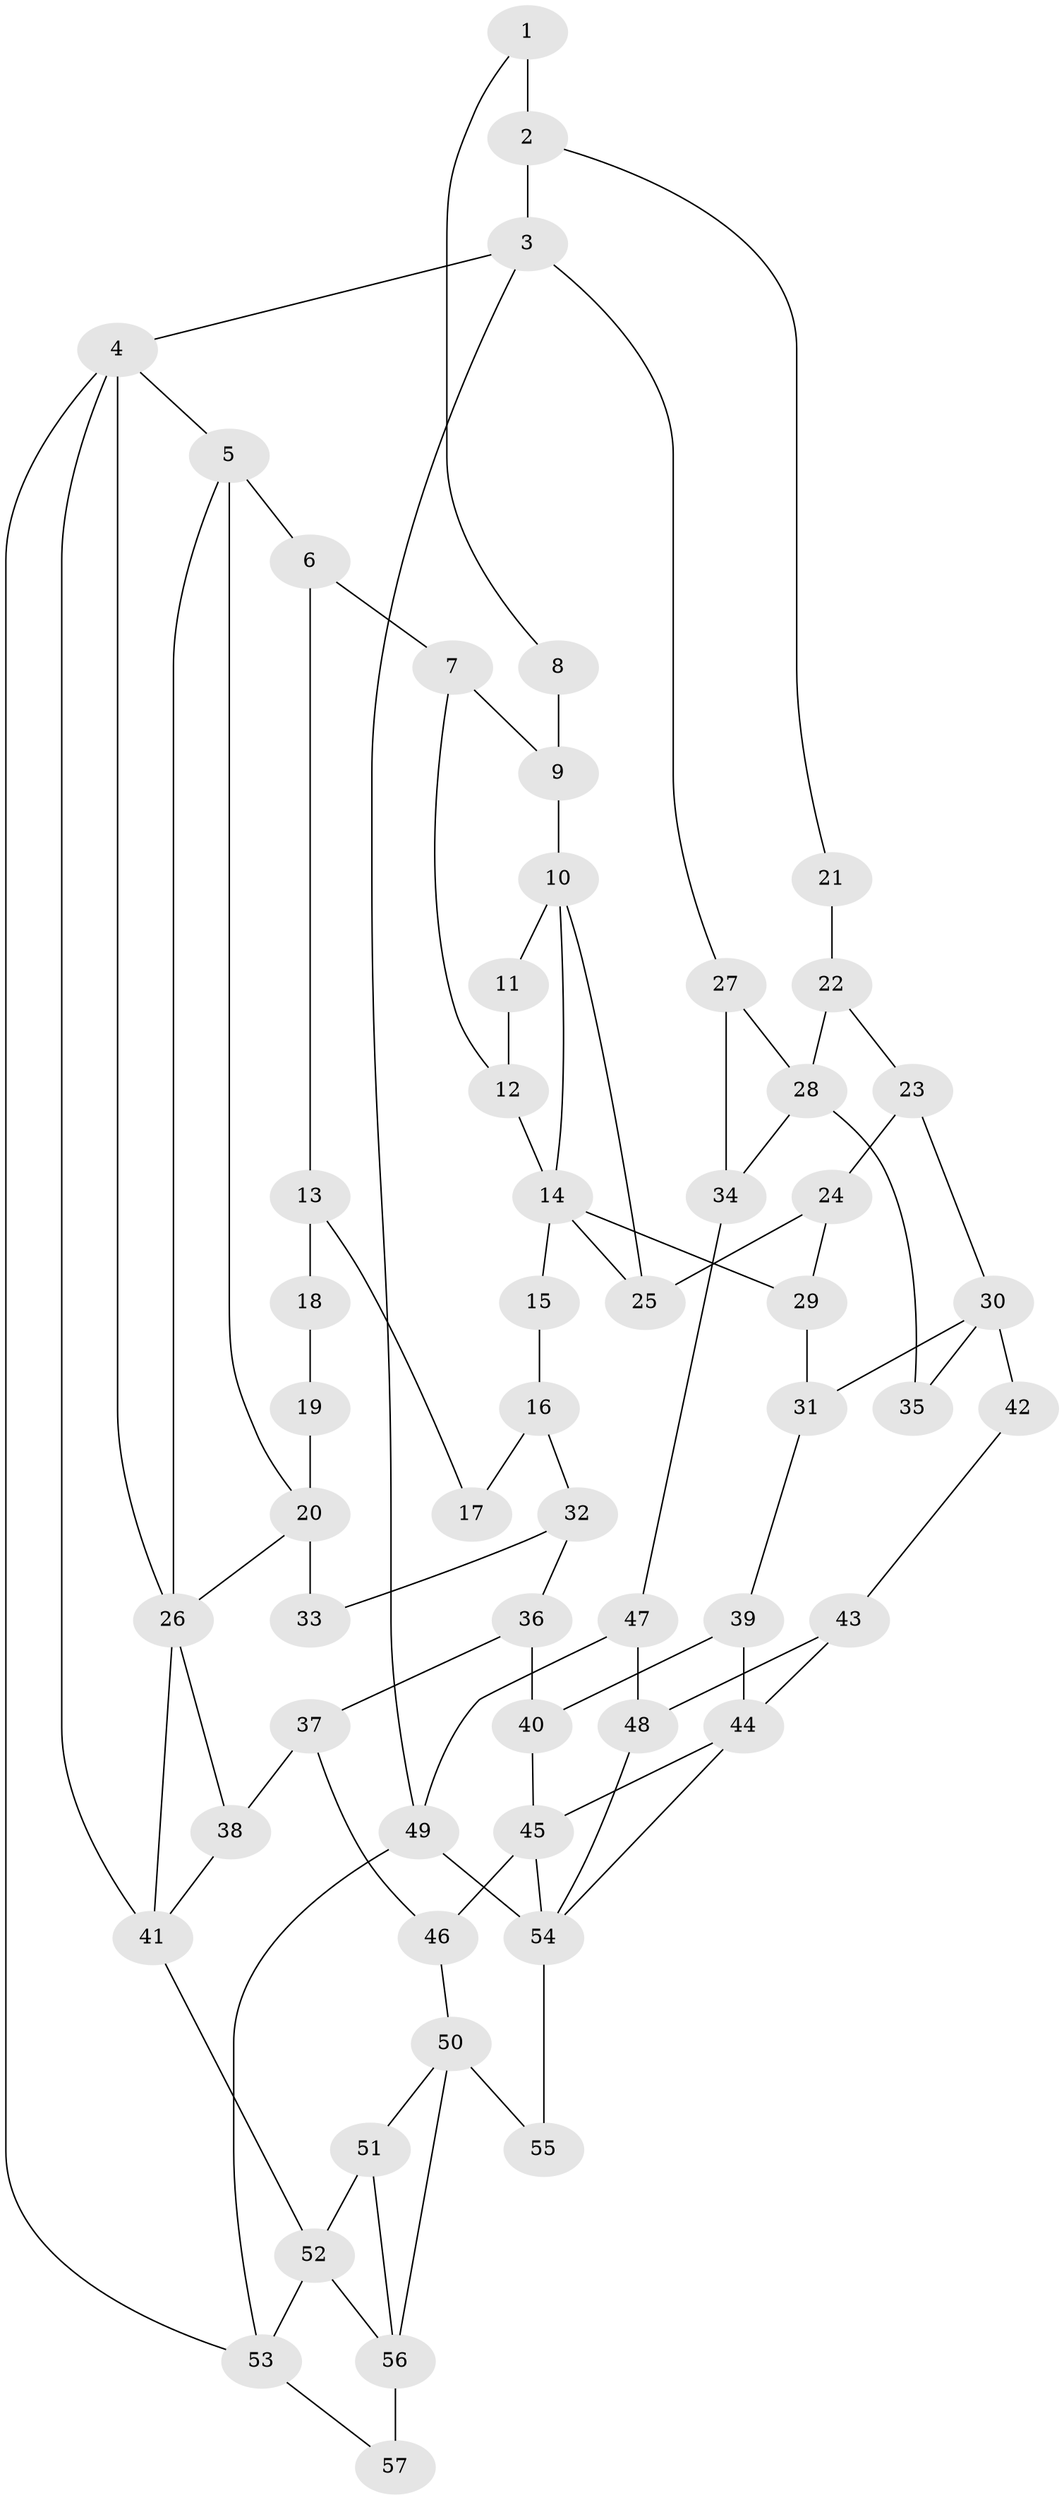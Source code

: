 // original degree distribution, {3: 0.02631578947368421, 6: 0.2543859649122807, 5: 0.4649122807017544, 4: 0.2543859649122807}
// Generated by graph-tools (version 1.1) at 2025/54/03/04/25 22:54:13]
// undirected, 57 vertices, 90 edges
graph export_dot {
  node [color=gray90,style=filled];
  1;
  2;
  3;
  4;
  5;
  6;
  7;
  8;
  9;
  10;
  11;
  12;
  13;
  14;
  15;
  16;
  17;
  18;
  19;
  20;
  21;
  22;
  23;
  24;
  25;
  26;
  27;
  28;
  29;
  30;
  31;
  32;
  33;
  34;
  35;
  36;
  37;
  38;
  39;
  40;
  41;
  42;
  43;
  44;
  45;
  46;
  47;
  48;
  49;
  50;
  51;
  52;
  53;
  54;
  55;
  56;
  57;
  1 -- 2 [weight=2.0];
  1 -- 8 [weight=1.0];
  2 -- 3 [weight=1.0];
  2 -- 21 [weight=1.0];
  3 -- 4 [weight=1.0];
  3 -- 27 [weight=1.0];
  3 -- 49 [weight=1.0];
  4 -- 5 [weight=1.0];
  4 -- 26 [weight=1.0];
  4 -- 41 [weight=1.0];
  4 -- 53 [weight=1.0];
  5 -- 6 [weight=2.0];
  5 -- 20 [weight=1.0];
  5 -- 26 [weight=1.0];
  6 -- 7 [weight=2.0];
  6 -- 13 [weight=2.0];
  7 -- 9 [weight=1.0];
  7 -- 12 [weight=1.0];
  8 -- 9 [weight=2.0];
  9 -- 10 [weight=2.0];
  10 -- 11 [weight=2.0];
  10 -- 14 [weight=1.0];
  10 -- 25 [weight=1.0];
  11 -- 12 [weight=1.0];
  12 -- 14 [weight=1.0];
  13 -- 17 [weight=2.0];
  13 -- 18 [weight=2.0];
  14 -- 15 [weight=2.0];
  14 -- 25 [weight=1.0];
  14 -- 29 [weight=1.0];
  15 -- 16 [weight=1.0];
  16 -- 17 [weight=1.0];
  16 -- 32 [weight=1.0];
  18 -- 19 [weight=1.0];
  19 -- 20 [weight=2.0];
  20 -- 26 [weight=1.0];
  20 -- 33 [weight=2.0];
  21 -- 22 [weight=2.0];
  22 -- 23 [weight=2.0];
  22 -- 28 [weight=2.0];
  23 -- 24 [weight=1.0];
  23 -- 30 [weight=1.0];
  24 -- 25 [weight=1.0];
  24 -- 29 [weight=1.0];
  26 -- 38 [weight=1.0];
  26 -- 41 [weight=1.0];
  27 -- 28 [weight=1.0];
  27 -- 34 [weight=2.0];
  28 -- 34 [weight=1.0];
  28 -- 35 [weight=1.0];
  29 -- 31 [weight=1.0];
  30 -- 31 [weight=1.0];
  30 -- 35 [weight=2.0];
  30 -- 42 [weight=2.0];
  31 -- 39 [weight=1.0];
  32 -- 33 [weight=1.0];
  32 -- 36 [weight=1.0];
  34 -- 47 [weight=1.0];
  36 -- 37 [weight=1.0];
  36 -- 40 [weight=1.0];
  37 -- 38 [weight=1.0];
  37 -- 46 [weight=1.0];
  38 -- 41 [weight=2.0];
  39 -- 40 [weight=1.0];
  39 -- 44 [weight=1.0];
  40 -- 45 [weight=1.0];
  41 -- 52 [weight=2.0];
  42 -- 43 [weight=1.0];
  43 -- 44 [weight=1.0];
  43 -- 48 [weight=1.0];
  44 -- 45 [weight=1.0];
  44 -- 54 [weight=1.0];
  45 -- 46 [weight=1.0];
  45 -- 54 [weight=1.0];
  46 -- 50 [weight=1.0];
  47 -- 48 [weight=1.0];
  47 -- 49 [weight=1.0];
  48 -- 54 [weight=1.0];
  49 -- 53 [weight=1.0];
  49 -- 54 [weight=1.0];
  50 -- 51 [weight=1.0];
  50 -- 55 [weight=1.0];
  50 -- 56 [weight=2.0];
  51 -- 52 [weight=1.0];
  51 -- 56 [weight=1.0];
  52 -- 53 [weight=1.0];
  52 -- 56 [weight=1.0];
  53 -- 57 [weight=1.0];
  54 -- 55 [weight=2.0];
  56 -- 57 [weight=2.0];
}
